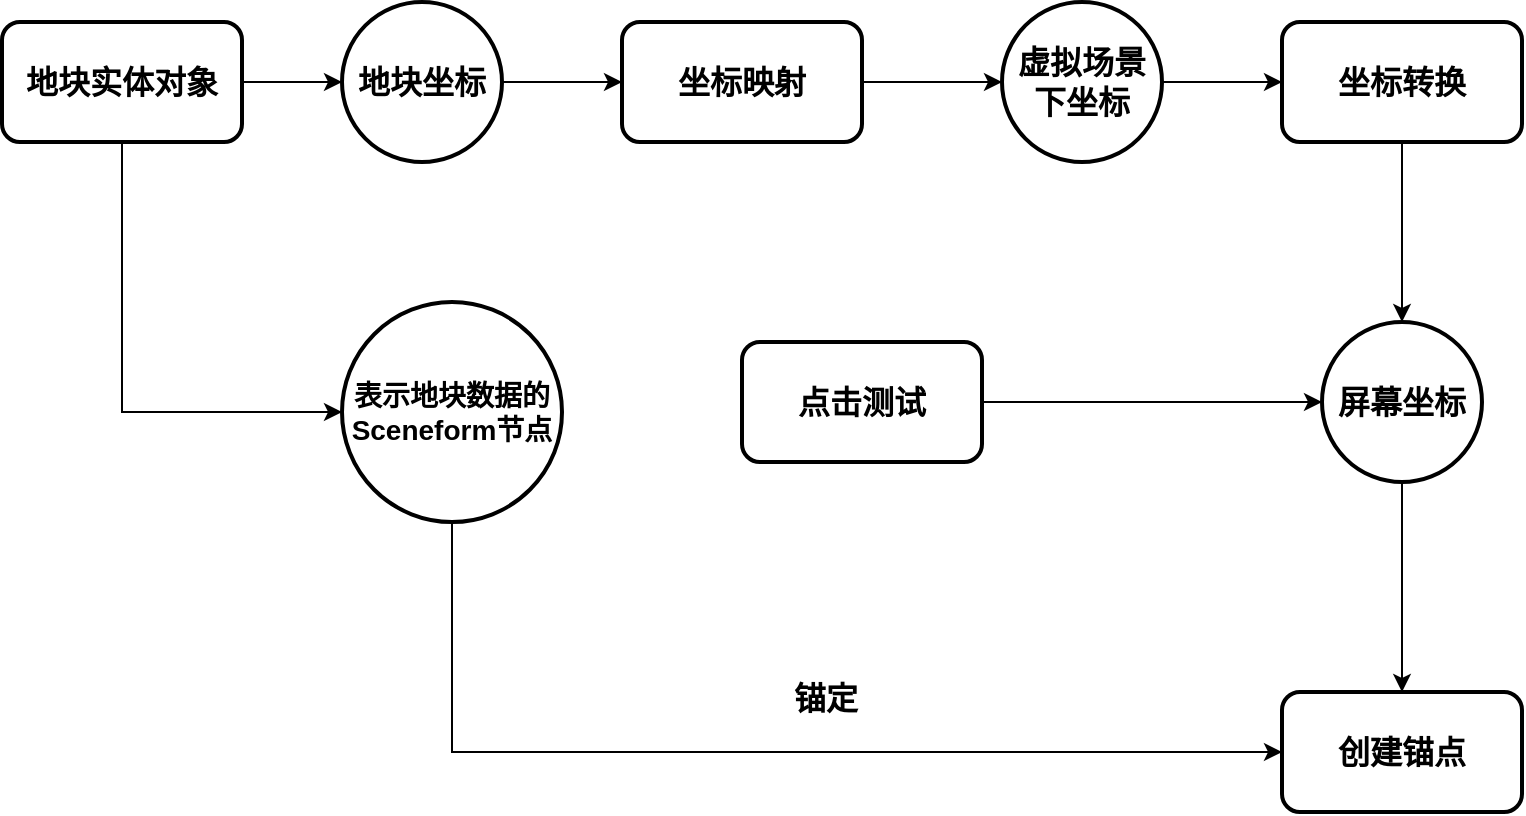 <mxfile version="14.5.4" type="github">
  <diagram id="BcD9iKkXZ9pv2iEqz8gC" name="Page-1">
    <mxGraphModel dx="715" dy="441" grid="1" gridSize="10" guides="1" tooltips="1" connect="1" arrows="1" fold="1" page="1" pageScale="1" pageWidth="827" pageHeight="1169" math="0" shadow="0">
      <root>
        <mxCell id="0" />
        <mxCell id="1" parent="0" />
        <mxCell id="AflbPfulqV4_eIlPZN1Z-5" style="edgeStyle=orthogonalEdgeStyle;rounded=0;orthogonalLoop=1;jettySize=auto;html=1;exitX=1;exitY=0.5;exitDx=0;exitDy=0;entryX=0;entryY=0.5;entryDx=0;entryDy=0;fontSize=16;" edge="1" parent="1" source="AflbPfulqV4_eIlPZN1Z-3">
          <mxGeometry relative="1" as="geometry">
            <mxPoint x="200" y="280" as="targetPoint" />
          </mxGeometry>
        </mxCell>
        <mxCell id="AflbPfulqV4_eIlPZN1Z-26" style="edgeStyle=orthogonalEdgeStyle;rounded=0;orthogonalLoop=1;jettySize=auto;html=1;exitX=0.5;exitY=1;exitDx=0;exitDy=0;entryX=0;entryY=0.5;entryDx=0;entryDy=0;fontSize=14;" edge="1" parent="1" source="AflbPfulqV4_eIlPZN1Z-3" target="AflbPfulqV4_eIlPZN1Z-25">
          <mxGeometry relative="1" as="geometry" />
        </mxCell>
        <mxCell id="AflbPfulqV4_eIlPZN1Z-3" value="地块实体对象" style="rounded=1;whiteSpace=wrap;html=1;strokeWidth=2;fontSize=16;fontStyle=1" vertex="1" parent="1">
          <mxGeometry x="30" y="250" width="120" height="60" as="geometry" />
        </mxCell>
        <mxCell id="AflbPfulqV4_eIlPZN1Z-23" style="edgeStyle=orthogonalEdgeStyle;rounded=0;orthogonalLoop=1;jettySize=auto;html=1;exitX=1;exitY=0.5;exitDx=0;exitDy=0;entryX=0;entryY=0.5;entryDx=0;entryDy=0;fontSize=16;" edge="1" parent="1" source="AflbPfulqV4_eIlPZN1Z-8" target="AflbPfulqV4_eIlPZN1Z-22">
          <mxGeometry relative="1" as="geometry" />
        </mxCell>
        <mxCell id="AflbPfulqV4_eIlPZN1Z-8" value="坐标映射" style="rounded=1;whiteSpace=wrap;html=1;strokeWidth=2;fontSize=16;fontStyle=1" vertex="1" parent="1">
          <mxGeometry x="340" y="250" width="120" height="60" as="geometry" />
        </mxCell>
        <mxCell id="AflbPfulqV4_eIlPZN1Z-13" style="edgeStyle=orthogonalEdgeStyle;rounded=0;orthogonalLoop=1;jettySize=auto;html=1;exitX=0.5;exitY=1;exitDx=0;exitDy=0;fontSize=16;" edge="1" parent="1" source="AflbPfulqV4_eIlPZN1Z-10">
          <mxGeometry relative="1" as="geometry">
            <mxPoint x="730" y="400" as="targetPoint" />
          </mxGeometry>
        </mxCell>
        <mxCell id="AflbPfulqV4_eIlPZN1Z-10" value="坐标转换" style="rounded=1;whiteSpace=wrap;html=1;strokeWidth=2;fontSize=16;fontStyle=1" vertex="1" parent="1">
          <mxGeometry x="670" y="250" width="120" height="60" as="geometry" />
        </mxCell>
        <mxCell id="AflbPfulqV4_eIlPZN1Z-14" style="edgeStyle=orthogonalEdgeStyle;rounded=0;orthogonalLoop=1;jettySize=auto;html=1;exitX=1;exitY=0.5;exitDx=0;exitDy=0;fontSize=16;entryX=0;entryY=0.5;entryDx=0;entryDy=0;" edge="1" parent="1" source="AflbPfulqV4_eIlPZN1Z-12" target="AflbPfulqV4_eIlPZN1Z-18">
          <mxGeometry relative="1" as="geometry">
            <mxPoint x="590" y="430" as="targetPoint" />
          </mxGeometry>
        </mxCell>
        <mxCell id="AflbPfulqV4_eIlPZN1Z-12" value="点击测试" style="rounded=1;whiteSpace=wrap;html=1;strokeWidth=2;fontSize=16;fontStyle=1" vertex="1" parent="1">
          <mxGeometry x="400" y="410" width="120" height="60" as="geometry" />
        </mxCell>
        <mxCell id="AflbPfulqV4_eIlPZN1Z-17" value="创建锚点" style="rounded=1;whiteSpace=wrap;html=1;strokeWidth=2;fontSize=16;fontStyle=1" vertex="1" parent="1">
          <mxGeometry x="670" y="585" width="120" height="60" as="geometry" />
        </mxCell>
        <mxCell id="AflbPfulqV4_eIlPZN1Z-19" style="edgeStyle=orthogonalEdgeStyle;rounded=0;orthogonalLoop=1;jettySize=auto;html=1;exitX=0.5;exitY=1;exitDx=0;exitDy=0;fontSize=16;" edge="1" parent="1" source="AflbPfulqV4_eIlPZN1Z-18" target="AflbPfulqV4_eIlPZN1Z-17">
          <mxGeometry relative="1" as="geometry" />
        </mxCell>
        <mxCell id="AflbPfulqV4_eIlPZN1Z-18" value="屏幕坐标" style="ellipse;whiteSpace=wrap;html=1;aspect=fixed;strokeWidth=2;fontSize=16;fontStyle=1" vertex="1" parent="1">
          <mxGeometry x="690" y="400" width="80" height="80" as="geometry" />
        </mxCell>
        <mxCell id="AflbPfulqV4_eIlPZN1Z-21" style="edgeStyle=orthogonalEdgeStyle;rounded=0;orthogonalLoop=1;jettySize=auto;html=1;exitX=1;exitY=0.5;exitDx=0;exitDy=0;entryX=0;entryY=0.5;entryDx=0;entryDy=0;fontSize=16;" edge="1" parent="1" source="AflbPfulqV4_eIlPZN1Z-20" target="AflbPfulqV4_eIlPZN1Z-8">
          <mxGeometry relative="1" as="geometry" />
        </mxCell>
        <mxCell id="AflbPfulqV4_eIlPZN1Z-20" value="地块坐标" style="ellipse;whiteSpace=wrap;html=1;aspect=fixed;strokeWidth=2;fontSize=16;fontStyle=1" vertex="1" parent="1">
          <mxGeometry x="200" y="240" width="80" height="80" as="geometry" />
        </mxCell>
        <mxCell id="AflbPfulqV4_eIlPZN1Z-24" style="edgeStyle=orthogonalEdgeStyle;rounded=0;orthogonalLoop=1;jettySize=auto;html=1;exitX=1;exitY=0.5;exitDx=0;exitDy=0;entryX=0;entryY=0.5;entryDx=0;entryDy=0;fontSize=16;" edge="1" parent="1" source="AflbPfulqV4_eIlPZN1Z-22" target="AflbPfulqV4_eIlPZN1Z-10">
          <mxGeometry relative="1" as="geometry" />
        </mxCell>
        <mxCell id="AflbPfulqV4_eIlPZN1Z-22" value="虚拟场景下坐标" style="ellipse;whiteSpace=wrap;html=1;aspect=fixed;strokeWidth=2;fontSize=16;fontStyle=1" vertex="1" parent="1">
          <mxGeometry x="530" y="240" width="80" height="80" as="geometry" />
        </mxCell>
        <mxCell id="AflbPfulqV4_eIlPZN1Z-27" style="edgeStyle=orthogonalEdgeStyle;rounded=0;orthogonalLoop=1;jettySize=auto;html=1;exitX=0.5;exitY=1;exitDx=0;exitDy=0;entryX=0;entryY=0.5;entryDx=0;entryDy=0;fontSize=14;" edge="1" parent="1" source="AflbPfulqV4_eIlPZN1Z-25" target="AflbPfulqV4_eIlPZN1Z-17">
          <mxGeometry relative="1" as="geometry" />
        </mxCell>
        <mxCell id="AflbPfulqV4_eIlPZN1Z-25" value="表示地块数据的Sceneform节点" style="ellipse;whiteSpace=wrap;html=1;aspect=fixed;strokeWidth=2;fontSize=14;fontStyle=1" vertex="1" parent="1">
          <mxGeometry x="200" y="390" width="110" height="110" as="geometry" />
        </mxCell>
        <mxCell id="AflbPfulqV4_eIlPZN1Z-28" value="锚定" style="text;html=1;strokeColor=none;fillColor=none;align=center;verticalAlign=middle;whiteSpace=wrap;rounded=0;fontSize=16;fontStyle=1" vertex="1" parent="1">
          <mxGeometry x="394" y="570" width="96" height="35" as="geometry" />
        </mxCell>
      </root>
    </mxGraphModel>
  </diagram>
</mxfile>
